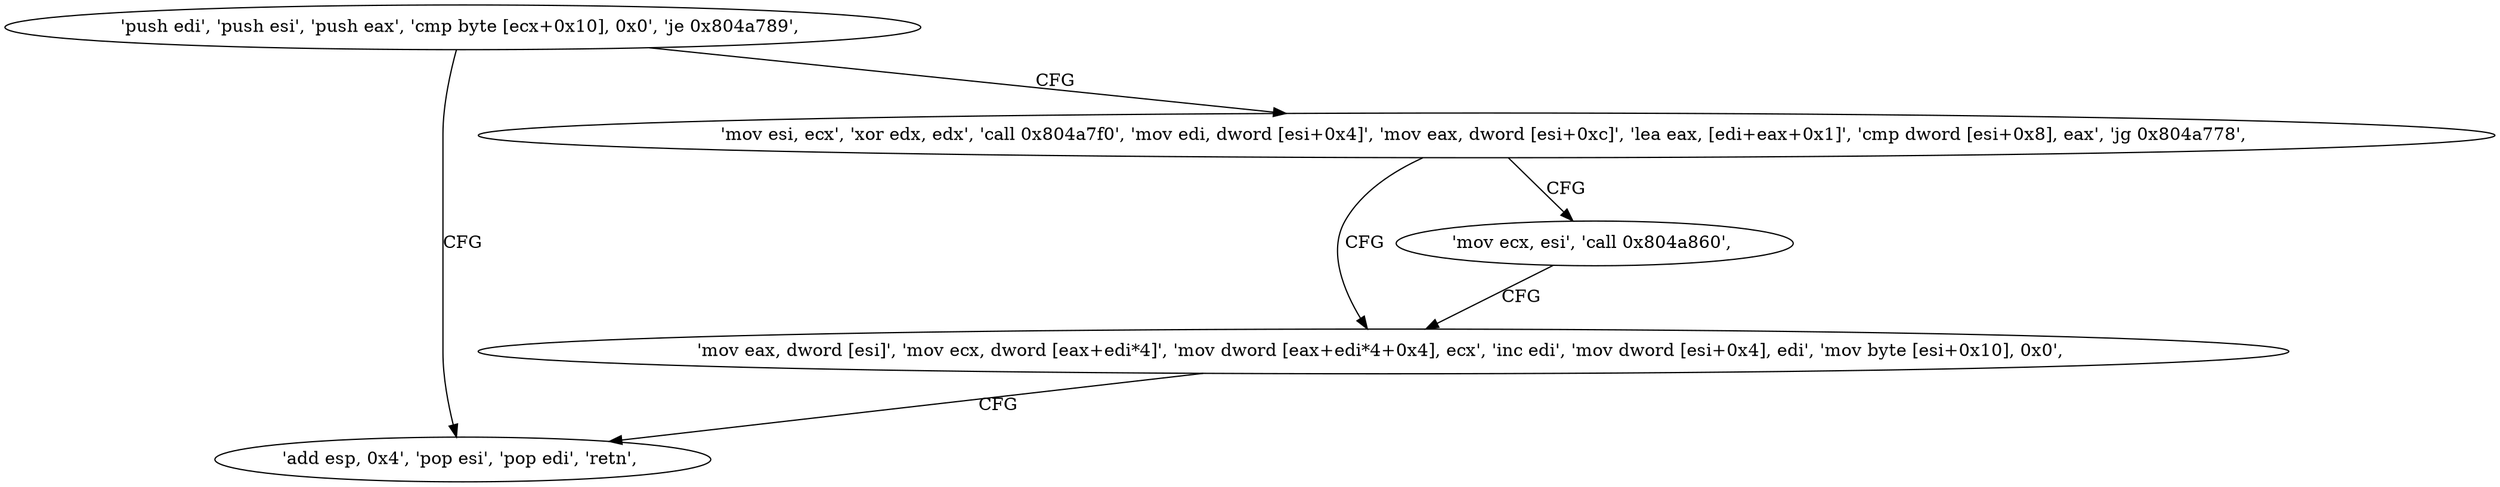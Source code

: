 digraph "func" {
"134522704" [label = "'push edi', 'push esi', 'push eax', 'cmp byte [ecx+0x10], 0x0', 'je 0x804a789', " ]
"134522761" [label = "'add esp, 0x4', 'pop esi', 'pop edi', 'retn', " ]
"134522713" [label = "'mov esi, ecx', 'xor edx, edx', 'call 0x804a7f0', 'mov edi, dword [esi+0x4]', 'mov eax, dword [esi+0xc]', 'lea eax, [edi+eax+0x1]', 'cmp dword [esi+0x8], eax', 'jg 0x804a778', " ]
"134522744" [label = "'mov eax, dword [esi]', 'mov ecx, dword [eax+edi*4]', 'mov dword [eax+edi*4+0x4], ecx', 'inc edi', 'mov dword [esi+0x4], edi', 'mov byte [esi+0x10], 0x0', " ]
"134522737" [label = "'mov ecx, esi', 'call 0x804a860', " ]
"134522704" -> "134522761" [ label = "CFG" ]
"134522704" -> "134522713" [ label = "CFG" ]
"134522713" -> "134522744" [ label = "CFG" ]
"134522713" -> "134522737" [ label = "CFG" ]
"134522744" -> "134522761" [ label = "CFG" ]
"134522737" -> "134522744" [ label = "CFG" ]
}
